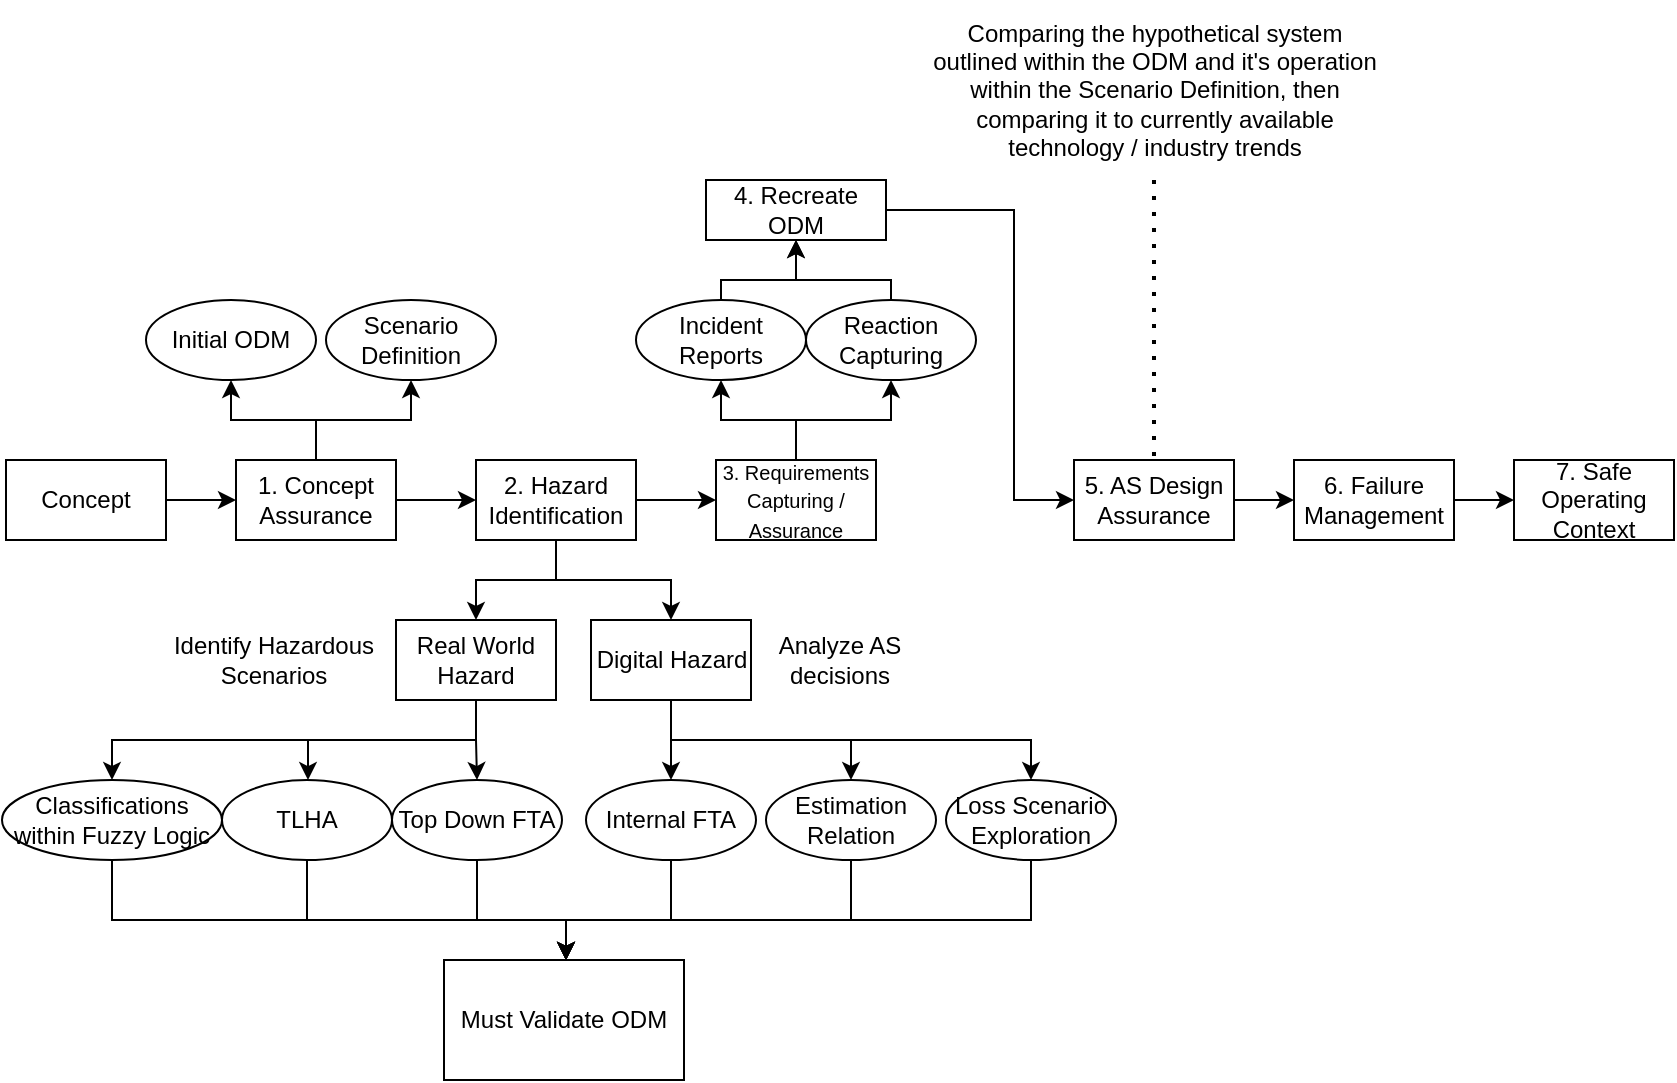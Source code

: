 <mxfile version="21.6.6" type="github">
  <diagram name="Page-1" id="aJNvPGV1j7dXfou5CJUt">
    <mxGraphModel dx="712" dy="868" grid="1" gridSize="10" guides="1" tooltips="1" connect="1" arrows="1" fold="1" page="1" pageScale="1" pageWidth="850" pageHeight="1100" math="0" shadow="0">
      <root>
        <mxCell id="0" />
        <mxCell id="1" parent="0" />
        <mxCell id="K2bbMnxz0RQGCQ17qI1y-8" value="" style="edgeStyle=orthogonalEdgeStyle;rounded=0;orthogonalLoop=1;jettySize=auto;html=1;" parent="1" source="K2bbMnxz0RQGCQ17qI1y-1" target="K2bbMnxz0RQGCQ17qI1y-4" edge="1">
          <mxGeometry relative="1" as="geometry" />
        </mxCell>
        <mxCell id="K2bbMnxz0RQGCQ17qI1y-1" value="Concept" style="rounded=0;whiteSpace=wrap;html=1;" parent="1" vertex="1">
          <mxGeometry x="16" y="240" width="80" height="40" as="geometry" />
        </mxCell>
        <mxCell id="K2bbMnxz0RQGCQ17qI1y-9" value="" style="edgeStyle=orthogonalEdgeStyle;rounded=0;orthogonalLoop=1;jettySize=auto;html=1;" parent="1" source="K2bbMnxz0RQGCQ17qI1y-4" target="K2bbMnxz0RQGCQ17qI1y-5" edge="1">
          <mxGeometry relative="1" as="geometry" />
        </mxCell>
        <mxCell id="K2bbMnxz0RQGCQ17qI1y-20" value="" style="edgeStyle=orthogonalEdgeStyle;rounded=0;orthogonalLoop=1;jettySize=auto;html=1;entryX=0.5;entryY=1;entryDx=0;entryDy=0;" parent="1" source="K2bbMnxz0RQGCQ17qI1y-4" target="K2bbMnxz0RQGCQ17qI1y-22" edge="1">
          <mxGeometry relative="1" as="geometry" />
        </mxCell>
        <mxCell id="K2bbMnxz0RQGCQ17qI1y-24" value="" style="edgeStyle=orthogonalEdgeStyle;rounded=0;orthogonalLoop=1;jettySize=auto;html=1;entryX=0.5;entryY=1;entryDx=0;entryDy=0;" parent="1" source="K2bbMnxz0RQGCQ17qI1y-4" target="K2bbMnxz0RQGCQ17qI1y-19" edge="1">
          <mxGeometry relative="1" as="geometry">
            <mxPoint x="171" y="360" as="targetPoint" />
          </mxGeometry>
        </mxCell>
        <mxCell id="K2bbMnxz0RQGCQ17qI1y-4" value="1. Concept Assurance" style="rounded=0;whiteSpace=wrap;html=1;" parent="1" vertex="1">
          <mxGeometry x="131" y="240" width="80" height="40" as="geometry" />
        </mxCell>
        <mxCell id="K2bbMnxz0RQGCQ17qI1y-11" value="" style="edgeStyle=orthogonalEdgeStyle;rounded=0;orthogonalLoop=1;jettySize=auto;html=1;" parent="1" source="K2bbMnxz0RQGCQ17qI1y-5" target="K2bbMnxz0RQGCQ17qI1y-10" edge="1">
          <mxGeometry relative="1" as="geometry" />
        </mxCell>
        <mxCell id="K2bbMnxz0RQGCQ17qI1y-16" value="" style="edgeStyle=orthogonalEdgeStyle;rounded=0;orthogonalLoop=1;jettySize=auto;html=1;" parent="1" source="K2bbMnxz0RQGCQ17qI1y-5" target="K2bbMnxz0RQGCQ17qI1y-7" edge="1">
          <mxGeometry relative="1" as="geometry" />
        </mxCell>
        <mxCell id="K2bbMnxz0RQGCQ17qI1y-18" value="" style="edgeStyle=orthogonalEdgeStyle;rounded=0;orthogonalLoop=1;jettySize=auto;html=1;entryX=0.5;entryY=0;entryDx=0;entryDy=0;" parent="1" source="K2bbMnxz0RQGCQ17qI1y-5" target="K2bbMnxz0RQGCQ17qI1y-6" edge="1">
          <mxGeometry relative="1" as="geometry">
            <mxPoint x="291" y="170" as="targetPoint" />
          </mxGeometry>
        </mxCell>
        <mxCell id="K2bbMnxz0RQGCQ17qI1y-5" value="2. Hazard Identification" style="rounded=0;whiteSpace=wrap;html=1;" parent="1" vertex="1">
          <mxGeometry x="251" y="240" width="80" height="40" as="geometry" />
        </mxCell>
        <mxCell id="K2bbMnxz0RQGCQ17qI1y-26" value="" style="edgeStyle=orthogonalEdgeStyle;rounded=0;orthogonalLoop=1;jettySize=auto;html=1;" parent="1" source="K2bbMnxz0RQGCQ17qI1y-6" target="K2bbMnxz0RQGCQ17qI1y-25" edge="1">
          <mxGeometry relative="1" as="geometry">
            <Array as="points">
              <mxPoint x="251" y="380" />
              <mxPoint x="167" y="380" />
            </Array>
          </mxGeometry>
        </mxCell>
        <mxCell id="K2bbMnxz0RQGCQ17qI1y-28" value="" style="edgeStyle=orthogonalEdgeStyle;rounded=0;orthogonalLoop=1;jettySize=auto;html=1;" parent="1" source="K2bbMnxz0RQGCQ17qI1y-6" target="K2bbMnxz0RQGCQ17qI1y-27" edge="1">
          <mxGeometry relative="1" as="geometry" />
        </mxCell>
        <mxCell id="K2bbMnxz0RQGCQ17qI1y-31" value="" style="edgeStyle=orthogonalEdgeStyle;rounded=0;orthogonalLoop=1;jettySize=auto;html=1;entryX=0.5;entryY=0;entryDx=0;entryDy=0;" parent="1" source="K2bbMnxz0RQGCQ17qI1y-6" target="K2bbMnxz0RQGCQ17qI1y-29" edge="1">
          <mxGeometry relative="1" as="geometry">
            <mxPoint x="76" y="380" as="targetPoint" />
            <Array as="points">
              <mxPoint x="251" y="380" />
              <mxPoint x="69" y="380" />
            </Array>
          </mxGeometry>
        </mxCell>
        <mxCell id="K2bbMnxz0RQGCQ17qI1y-6" value="Real World Hazard" style="rounded=0;whiteSpace=wrap;html=1;" parent="1" vertex="1">
          <mxGeometry x="211" y="320" width="80" height="40" as="geometry" />
        </mxCell>
        <mxCell id="K2bbMnxz0RQGCQ17qI1y-33" value="" style="edgeStyle=orthogonalEdgeStyle;rounded=0;orthogonalLoop=1;jettySize=auto;html=1;" parent="1" source="K2bbMnxz0RQGCQ17qI1y-7" target="K2bbMnxz0RQGCQ17qI1y-32" edge="1">
          <mxGeometry relative="1" as="geometry" />
        </mxCell>
        <mxCell id="K2bbMnxz0RQGCQ17qI1y-36" value="" style="edgeStyle=orthogonalEdgeStyle;rounded=0;orthogonalLoop=1;jettySize=auto;html=1;entryX=0.5;entryY=0;entryDx=0;entryDy=0;" parent="1" source="K2bbMnxz0RQGCQ17qI1y-7" target="K2bbMnxz0RQGCQ17qI1y-34" edge="1">
          <mxGeometry relative="1" as="geometry">
            <mxPoint x="448.5" y="340" as="targetPoint" />
            <Array as="points">
              <mxPoint x="349" y="380" />
              <mxPoint x="439" y="380" />
            </Array>
          </mxGeometry>
        </mxCell>
        <mxCell id="K2bbMnxz0RQGCQ17qI1y-39" value="" style="edgeStyle=orthogonalEdgeStyle;rounded=0;orthogonalLoop=1;jettySize=auto;html=1;entryX=0.5;entryY=0;entryDx=0;entryDy=0;" parent="1" source="K2bbMnxz0RQGCQ17qI1y-7" target="K2bbMnxz0RQGCQ17qI1y-37" edge="1">
          <mxGeometry relative="1" as="geometry">
            <mxPoint x="468.5" y="340" as="targetPoint" />
            <Array as="points">
              <mxPoint x="349" y="380" />
              <mxPoint x="529" y="380" />
            </Array>
          </mxGeometry>
        </mxCell>
        <mxCell id="K2bbMnxz0RQGCQ17qI1y-7" value="Digital Hazard" style="rounded=0;whiteSpace=wrap;html=1;" parent="1" vertex="1">
          <mxGeometry x="308.5" y="320" width="80" height="40" as="geometry" />
        </mxCell>
        <mxCell id="K2bbMnxz0RQGCQ17qI1y-56" value="" style="edgeStyle=orthogonalEdgeStyle;rounded=0;orthogonalLoop=1;jettySize=auto;html=1;" parent="1" source="K2bbMnxz0RQGCQ17qI1y-10" target="K2bbMnxz0RQGCQ17qI1y-55" edge="1">
          <mxGeometry relative="1" as="geometry" />
        </mxCell>
        <mxCell id="K2bbMnxz0RQGCQ17qI1y-57" value="" style="edgeStyle=orthogonalEdgeStyle;rounded=0;orthogonalLoop=1;jettySize=auto;html=1;entryX=0.5;entryY=1;entryDx=0;entryDy=0;" parent="1" source="K2bbMnxz0RQGCQ17qI1y-10" target="K2bbMnxz0RQGCQ17qI1y-54" edge="1">
          <mxGeometry relative="1" as="geometry" />
        </mxCell>
        <mxCell id="K2bbMnxz0RQGCQ17qI1y-10" value="&lt;font style=&quot;font-size: 10px;&quot;&gt;3. Requirements Capturing / Assurance&lt;/font&gt;" style="rounded=0;whiteSpace=wrap;html=1;" parent="1" vertex="1">
          <mxGeometry x="371" y="240" width="80" height="40" as="geometry" />
        </mxCell>
        <mxCell id="K2bbMnxz0RQGCQ17qI1y-15" value="" style="edgeStyle=orthogonalEdgeStyle;rounded=0;orthogonalLoop=1;jettySize=auto;html=1;" parent="1" source="K2bbMnxz0RQGCQ17qI1y-12" target="K2bbMnxz0RQGCQ17qI1y-14" edge="1">
          <mxGeometry relative="1" as="geometry" />
        </mxCell>
        <mxCell id="K2bbMnxz0RQGCQ17qI1y-12" value="5. AS Design Assurance" style="rounded=0;whiteSpace=wrap;html=1;" parent="1" vertex="1">
          <mxGeometry x="550" y="240" width="80" height="40" as="geometry" />
        </mxCell>
        <mxCell id="K2bbMnxz0RQGCQ17qI1y-59" value="" style="edgeStyle=orthogonalEdgeStyle;rounded=0;orthogonalLoop=1;jettySize=auto;html=1;" parent="1" source="K2bbMnxz0RQGCQ17qI1y-14" target="K2bbMnxz0RQGCQ17qI1y-58" edge="1">
          <mxGeometry relative="1" as="geometry" />
        </mxCell>
        <mxCell id="K2bbMnxz0RQGCQ17qI1y-14" value="6. Failure Management" style="rounded=0;whiteSpace=wrap;html=1;" parent="1" vertex="1">
          <mxGeometry x="660" y="240" width="80" height="40" as="geometry" />
        </mxCell>
        <mxCell id="K2bbMnxz0RQGCQ17qI1y-19" value="Initial ODM" style="ellipse;whiteSpace=wrap;html=1;" parent="1" vertex="1">
          <mxGeometry x="86" y="160" width="85" height="40" as="geometry" />
        </mxCell>
        <mxCell id="K2bbMnxz0RQGCQ17qI1y-22" value="Scenario Definition" style="ellipse;whiteSpace=wrap;html=1;" parent="1" vertex="1">
          <mxGeometry x="176" y="160" width="85" height="40" as="geometry" />
        </mxCell>
        <mxCell id="K2bbMnxz0RQGCQ17qI1y-46" value="" style="edgeStyle=orthogonalEdgeStyle;rounded=0;orthogonalLoop=1;jettySize=auto;html=1;" parent="1" source="K2bbMnxz0RQGCQ17qI1y-25" target="K2bbMnxz0RQGCQ17qI1y-44" edge="1">
          <mxGeometry relative="1" as="geometry">
            <Array as="points">
              <mxPoint x="167" y="470" />
              <mxPoint x="296" y="470" />
            </Array>
          </mxGeometry>
        </mxCell>
        <mxCell id="K2bbMnxz0RQGCQ17qI1y-25" value="TLHA" style="ellipse;whiteSpace=wrap;html=1;" parent="1" vertex="1">
          <mxGeometry x="124" y="400" width="85" height="40" as="geometry" />
        </mxCell>
        <mxCell id="K2bbMnxz0RQGCQ17qI1y-45" value="" style="edgeStyle=orthogonalEdgeStyle;rounded=0;orthogonalLoop=1;jettySize=auto;html=1;" parent="1" source="K2bbMnxz0RQGCQ17qI1y-27" target="K2bbMnxz0RQGCQ17qI1y-44" edge="1">
          <mxGeometry relative="1" as="geometry">
            <Array as="points">
              <mxPoint x="252" y="470" />
              <mxPoint x="296" y="470" />
            </Array>
          </mxGeometry>
        </mxCell>
        <mxCell id="K2bbMnxz0RQGCQ17qI1y-27" value="Top Down FTA" style="ellipse;whiteSpace=wrap;html=1;" parent="1" vertex="1">
          <mxGeometry x="209" y="400" width="85" height="40" as="geometry" />
        </mxCell>
        <mxCell id="K2bbMnxz0RQGCQ17qI1y-47" value="" style="edgeStyle=orthogonalEdgeStyle;rounded=0;orthogonalLoop=1;jettySize=auto;html=1;" parent="1" source="K2bbMnxz0RQGCQ17qI1y-29" target="K2bbMnxz0RQGCQ17qI1y-44" edge="1">
          <mxGeometry relative="1" as="geometry">
            <Array as="points">
              <mxPoint x="69" y="470" />
              <mxPoint x="296" y="470" />
            </Array>
          </mxGeometry>
        </mxCell>
        <mxCell id="K2bbMnxz0RQGCQ17qI1y-29" value="Classifications within Fuzzy Logic" style="ellipse;whiteSpace=wrap;html=1;" parent="1" vertex="1">
          <mxGeometry x="14" y="400" width="110" height="40" as="geometry" />
        </mxCell>
        <mxCell id="K2bbMnxz0RQGCQ17qI1y-48" value="" style="edgeStyle=orthogonalEdgeStyle;rounded=0;orthogonalLoop=1;jettySize=auto;html=1;" parent="1" source="K2bbMnxz0RQGCQ17qI1y-32" target="K2bbMnxz0RQGCQ17qI1y-44" edge="1">
          <mxGeometry relative="1" as="geometry">
            <Array as="points">
              <mxPoint x="349" y="470" />
              <mxPoint x="296" y="470" />
            </Array>
          </mxGeometry>
        </mxCell>
        <mxCell id="K2bbMnxz0RQGCQ17qI1y-32" value="Internal FTA" style="ellipse;whiteSpace=wrap;html=1;" parent="1" vertex="1">
          <mxGeometry x="306" y="400" width="85" height="40" as="geometry" />
        </mxCell>
        <mxCell id="K2bbMnxz0RQGCQ17qI1y-49" value="" style="edgeStyle=orthogonalEdgeStyle;rounded=0;orthogonalLoop=1;jettySize=auto;html=1;" parent="1" source="K2bbMnxz0RQGCQ17qI1y-34" target="K2bbMnxz0RQGCQ17qI1y-44" edge="1">
          <mxGeometry relative="1" as="geometry">
            <Array as="points">
              <mxPoint x="439" y="470" />
              <mxPoint x="296" y="470" />
            </Array>
          </mxGeometry>
        </mxCell>
        <mxCell id="K2bbMnxz0RQGCQ17qI1y-34" value="Estimation Relation" style="ellipse;whiteSpace=wrap;html=1;" parent="1" vertex="1">
          <mxGeometry x="396" y="400" width="85" height="40" as="geometry" />
        </mxCell>
        <mxCell id="K2bbMnxz0RQGCQ17qI1y-50" value="" style="edgeStyle=orthogonalEdgeStyle;rounded=0;orthogonalLoop=1;jettySize=auto;html=1;" parent="1" source="K2bbMnxz0RQGCQ17qI1y-37" target="K2bbMnxz0RQGCQ17qI1y-44" edge="1">
          <mxGeometry relative="1" as="geometry">
            <Array as="points">
              <mxPoint x="529" y="470" />
              <mxPoint x="296" y="470" />
            </Array>
          </mxGeometry>
        </mxCell>
        <mxCell id="K2bbMnxz0RQGCQ17qI1y-37" value="Loss Scenario Exploration" style="ellipse;whiteSpace=wrap;html=1;" parent="1" vertex="1">
          <mxGeometry x="486" y="400" width="85" height="40" as="geometry" />
        </mxCell>
        <mxCell id="K2bbMnxz0RQGCQ17qI1y-40" value="Analyze AS decisions" style="text;html=1;strokeColor=none;fillColor=none;align=center;verticalAlign=middle;whiteSpace=wrap;rounded=0;" parent="1" vertex="1">
          <mxGeometry x="378.5" y="325" width="107.5" height="30" as="geometry" />
        </mxCell>
        <mxCell id="K2bbMnxz0RQGCQ17qI1y-41" value="Identify Hazardous Scenarios " style="text;html=1;strokeColor=none;fillColor=none;align=center;verticalAlign=middle;whiteSpace=wrap;rounded=0;" parent="1" vertex="1">
          <mxGeometry x="96" y="325" width="107.5" height="30" as="geometry" />
        </mxCell>
        <mxCell id="K2bbMnxz0RQGCQ17qI1y-44" value="Must Validate ODM" style="whiteSpace=wrap;html=1;" parent="1" vertex="1">
          <mxGeometry x="235" y="490" width="120" height="60" as="geometry" />
        </mxCell>
        <mxCell id="K2bbMnxz0RQGCQ17qI1y-64" value="" style="edgeStyle=orthogonalEdgeStyle;rounded=0;orthogonalLoop=1;jettySize=auto;html=1;" parent="1" source="K2bbMnxz0RQGCQ17qI1y-54" target="K2bbMnxz0RQGCQ17qI1y-62" edge="1">
          <mxGeometry relative="1" as="geometry">
            <Array as="points">
              <mxPoint x="374" y="150" />
              <mxPoint x="411" y="150" />
            </Array>
          </mxGeometry>
        </mxCell>
        <mxCell id="K2bbMnxz0RQGCQ17qI1y-54" value="Incident Reports" style="ellipse;whiteSpace=wrap;html=1;" parent="1" vertex="1">
          <mxGeometry x="331" y="160" width="85" height="40" as="geometry" />
        </mxCell>
        <mxCell id="K2bbMnxz0RQGCQ17qI1y-63" value="" style="edgeStyle=orthogonalEdgeStyle;rounded=0;orthogonalLoop=1;jettySize=auto;html=1;" parent="1" source="K2bbMnxz0RQGCQ17qI1y-55" target="K2bbMnxz0RQGCQ17qI1y-62" edge="1">
          <mxGeometry relative="1" as="geometry">
            <Array as="points">
              <mxPoint x="459" y="150" />
              <mxPoint x="411" y="150" />
            </Array>
          </mxGeometry>
        </mxCell>
        <mxCell id="K2bbMnxz0RQGCQ17qI1y-55" value="Reaction Capturing" style="ellipse;whiteSpace=wrap;html=1;" parent="1" vertex="1">
          <mxGeometry x="416" y="160" width="85" height="40" as="geometry" />
        </mxCell>
        <mxCell id="K2bbMnxz0RQGCQ17qI1y-58" value="7. Safe Operating Context" style="rounded=0;whiteSpace=wrap;html=1;" parent="1" vertex="1">
          <mxGeometry x="770" y="240" width="80" height="40" as="geometry" />
        </mxCell>
        <mxCell id="K2bbMnxz0RQGCQ17qI1y-62" value="4. Recreate ODM" style="whiteSpace=wrap;html=1;" parent="1" vertex="1">
          <mxGeometry x="366" y="100" width="90" height="30" as="geometry" />
        </mxCell>
        <mxCell id="K2bbMnxz0RQGCQ17qI1y-65" value="Comparing the hypothetical system outlined within the ODM and it&#39;s operation within the Scenario Definition, then comparing it to currently available technology / industry trends" style="text;html=1;strokeColor=none;fillColor=none;align=center;verticalAlign=middle;whiteSpace=wrap;rounded=0;" parent="1" vertex="1">
          <mxGeometry x="477.62" y="10" width="224.75" height="90" as="geometry" />
        </mxCell>
        <mxCell id="K2bbMnxz0RQGCQ17qI1y-66" value="" style="endArrow=none;dashed=1;html=1;dashPattern=1 3;strokeWidth=2;rounded=0;entryX=0.5;entryY=0;entryDx=0;entryDy=0;exitX=0.5;exitY=1;exitDx=0;exitDy=0;" parent="1" source="K2bbMnxz0RQGCQ17qI1y-65" target="K2bbMnxz0RQGCQ17qI1y-12" edge="1">
          <mxGeometry width="50" height="50" relative="1" as="geometry">
            <mxPoint x="599.995" y="100" as="sourcePoint" />
            <mxPoint x="454" y="260" as="targetPoint" />
          </mxGeometry>
        </mxCell>
        <mxCell id="MwabBIaMj5R7mQ2ULn-l-1" value="" style="endArrow=classic;html=1;rounded=0;exitX=1;exitY=0.5;exitDx=0;exitDy=0;entryX=0;entryY=0.5;entryDx=0;entryDy=0;" edge="1" parent="1" source="K2bbMnxz0RQGCQ17qI1y-62" target="K2bbMnxz0RQGCQ17qI1y-12">
          <mxGeometry width="50" height="50" relative="1" as="geometry">
            <mxPoint x="520" y="220" as="sourcePoint" />
            <mxPoint x="570" y="170" as="targetPoint" />
            <Array as="points">
              <mxPoint x="520" y="115" />
              <mxPoint x="520" y="260" />
            </Array>
          </mxGeometry>
        </mxCell>
      </root>
    </mxGraphModel>
  </diagram>
</mxfile>
